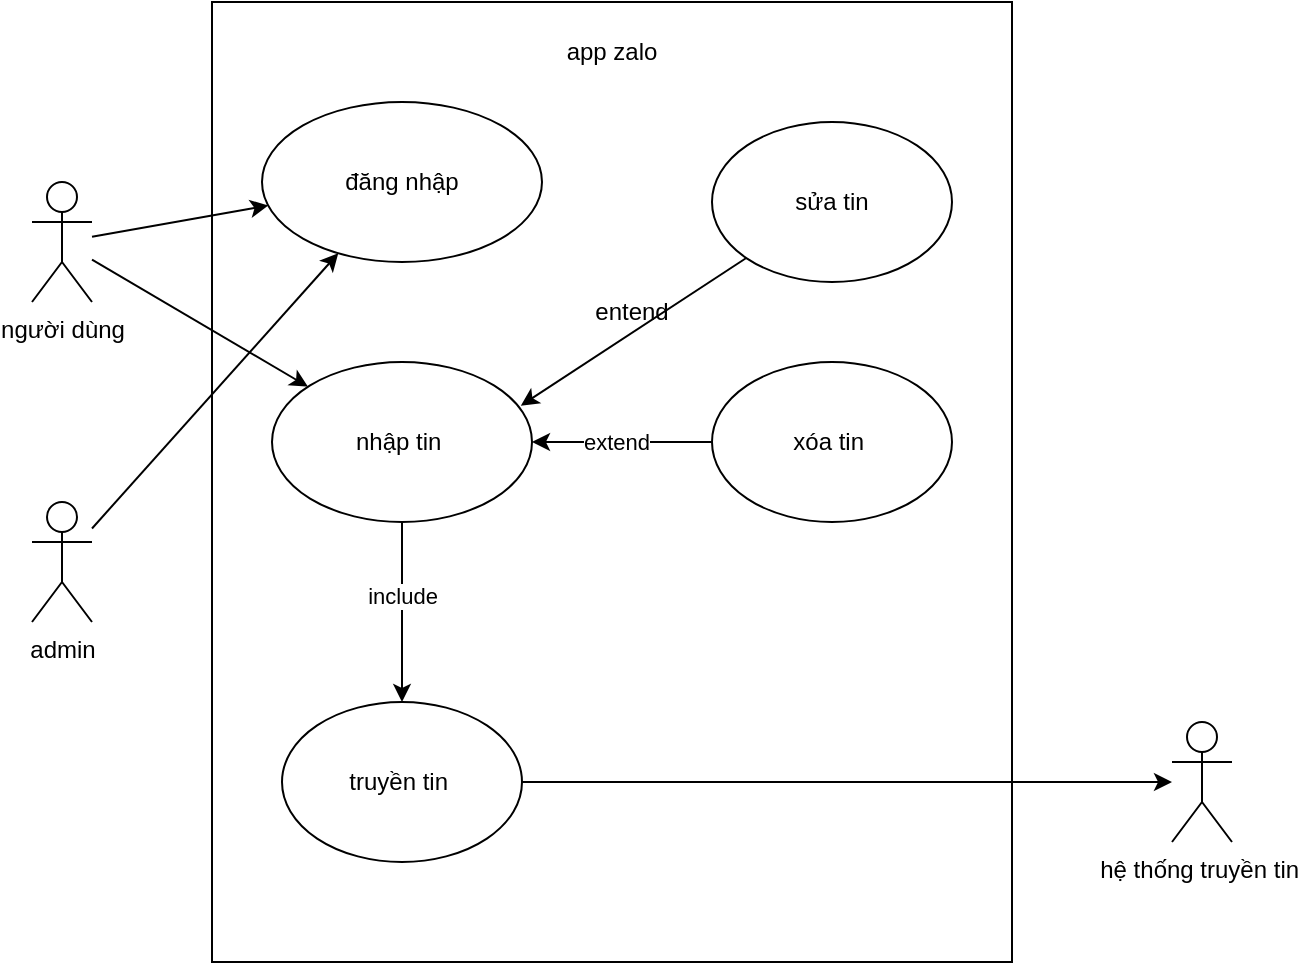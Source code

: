 <mxfile version="28.2.8">
  <diagram name="Trang-1" id="N_7mPoz157JD2_fJLh_e">
    <mxGraphModel dx="1042" dy="596" grid="1" gridSize="10" guides="1" tooltips="1" connect="1" arrows="1" fold="1" page="1" pageScale="1" pageWidth="827" pageHeight="1169" math="0" shadow="0">
      <root>
        <mxCell id="0" />
        <mxCell id="1" parent="0" />
        <mxCell id="Vt8-0gQIVWxEVlpJurFJ-27" value="" style="rounded=0;whiteSpace=wrap;html=1;" vertex="1" parent="1">
          <mxGeometry x="290" y="60" width="400" height="480" as="geometry" />
        </mxCell>
        <mxCell id="Vt8-0gQIVWxEVlpJurFJ-11" style="rounded=0;orthogonalLoop=1;jettySize=auto;html=1;" edge="1" parent="1" source="Vt8-0gQIVWxEVlpJurFJ-1" target="Vt8-0gQIVWxEVlpJurFJ-4">
          <mxGeometry relative="1" as="geometry" />
        </mxCell>
        <mxCell id="Vt8-0gQIVWxEVlpJurFJ-12" style="rounded=0;orthogonalLoop=1;jettySize=auto;html=1;" edge="1" parent="1" source="Vt8-0gQIVWxEVlpJurFJ-1" target="Vt8-0gQIVWxEVlpJurFJ-5">
          <mxGeometry relative="1" as="geometry" />
        </mxCell>
        <mxCell id="Vt8-0gQIVWxEVlpJurFJ-1" value="người dùng" style="shape=umlActor;verticalLabelPosition=bottom;verticalAlign=top;html=1;outlineConnect=0;" vertex="1" parent="1">
          <mxGeometry x="200" y="150" width="30" height="60" as="geometry" />
        </mxCell>
        <mxCell id="Vt8-0gQIVWxEVlpJurFJ-15" style="rounded=0;orthogonalLoop=1;jettySize=auto;html=1;" edge="1" parent="1" source="Vt8-0gQIVWxEVlpJurFJ-2" target="Vt8-0gQIVWxEVlpJurFJ-4">
          <mxGeometry relative="1" as="geometry" />
        </mxCell>
        <mxCell id="Vt8-0gQIVWxEVlpJurFJ-2" value="admin&lt;div&gt;&lt;br&gt;&lt;/div&gt;" style="shape=umlActor;verticalLabelPosition=bottom;verticalAlign=top;html=1;outlineConnect=0;" vertex="1" parent="1">
          <mxGeometry x="200" y="310" width="30" height="60" as="geometry" />
        </mxCell>
        <mxCell id="Vt8-0gQIVWxEVlpJurFJ-4" value="đăng nhập" style="ellipse;whiteSpace=wrap;html=1;" vertex="1" parent="1">
          <mxGeometry x="315" y="110" width="140" height="80" as="geometry" />
        </mxCell>
        <mxCell id="Vt8-0gQIVWxEVlpJurFJ-13" style="rounded=0;orthogonalLoop=1;jettySize=auto;html=1;entryX=0.5;entryY=0;entryDx=0;entryDy=0;" edge="1" parent="1" source="Vt8-0gQIVWxEVlpJurFJ-5" target="Vt8-0gQIVWxEVlpJurFJ-6">
          <mxGeometry relative="1" as="geometry" />
        </mxCell>
        <mxCell id="Vt8-0gQIVWxEVlpJurFJ-14" value="include" style="edgeLabel;html=1;align=center;verticalAlign=middle;resizable=0;points=[];" vertex="1" connectable="0" parent="Vt8-0gQIVWxEVlpJurFJ-13">
          <mxGeometry x="-0.178" relative="1" as="geometry">
            <mxPoint as="offset" />
          </mxGeometry>
        </mxCell>
        <mxCell id="Vt8-0gQIVWxEVlpJurFJ-5" value="nhập tin&amp;nbsp;" style="ellipse;whiteSpace=wrap;html=1;" vertex="1" parent="1">
          <mxGeometry x="320" y="240" width="130" height="80" as="geometry" />
        </mxCell>
        <mxCell id="Vt8-0gQIVWxEVlpJurFJ-25" style="edgeStyle=orthogonalEdgeStyle;rounded=0;orthogonalLoop=1;jettySize=auto;html=1;" edge="1" parent="1" source="Vt8-0gQIVWxEVlpJurFJ-6" target="Vt8-0gQIVWxEVlpJurFJ-21">
          <mxGeometry relative="1" as="geometry" />
        </mxCell>
        <mxCell id="Vt8-0gQIVWxEVlpJurFJ-6" value="truyền tin&amp;nbsp;" style="ellipse;whiteSpace=wrap;html=1;" vertex="1" parent="1">
          <mxGeometry x="325" y="410" width="120" height="80" as="geometry" />
        </mxCell>
        <mxCell id="Vt8-0gQIVWxEVlpJurFJ-8" style="edgeStyle=orthogonalEdgeStyle;rounded=0;orthogonalLoop=1;jettySize=auto;html=1;" edge="1" parent="1" source="Vt8-0gQIVWxEVlpJurFJ-7" target="Vt8-0gQIVWxEVlpJurFJ-5">
          <mxGeometry relative="1" as="geometry" />
        </mxCell>
        <mxCell id="Vt8-0gQIVWxEVlpJurFJ-9" value="extend" style="edgeLabel;html=1;align=center;verticalAlign=middle;resizable=0;points=[];" vertex="1" connectable="0" parent="Vt8-0gQIVWxEVlpJurFJ-8">
          <mxGeometry x="0.064" relative="1" as="geometry">
            <mxPoint as="offset" />
          </mxGeometry>
        </mxCell>
        <mxCell id="Vt8-0gQIVWxEVlpJurFJ-7" value="xóa tin&amp;nbsp;" style="ellipse;whiteSpace=wrap;html=1;" vertex="1" parent="1">
          <mxGeometry x="540" y="240" width="120" height="80" as="geometry" />
        </mxCell>
        <mxCell id="Vt8-0gQIVWxEVlpJurFJ-16" value="sửa tin" style="ellipse;whiteSpace=wrap;html=1;" vertex="1" parent="1">
          <mxGeometry x="540" y="120" width="120" height="80" as="geometry" />
        </mxCell>
        <mxCell id="Vt8-0gQIVWxEVlpJurFJ-17" style="rounded=0;orthogonalLoop=1;jettySize=auto;html=1;entryX=0.957;entryY=0.273;entryDx=0;entryDy=0;entryPerimeter=0;" edge="1" parent="1" source="Vt8-0gQIVWxEVlpJurFJ-16" target="Vt8-0gQIVWxEVlpJurFJ-5">
          <mxGeometry relative="1" as="geometry" />
        </mxCell>
        <mxCell id="Vt8-0gQIVWxEVlpJurFJ-18" value="entend" style="text;html=1;whiteSpace=wrap;strokeColor=none;fillColor=none;align=center;verticalAlign=middle;rounded=0;" vertex="1" parent="1">
          <mxGeometry x="470" y="200" width="60" height="30" as="geometry" />
        </mxCell>
        <mxCell id="Vt8-0gQIVWxEVlpJurFJ-21" value="hệ thống truyền tin&amp;nbsp;" style="shape=umlActor;verticalLabelPosition=bottom;verticalAlign=top;html=1;outlineConnect=0;" vertex="1" parent="1">
          <mxGeometry x="770" y="420" width="30" height="60" as="geometry" />
        </mxCell>
        <mxCell id="Vt8-0gQIVWxEVlpJurFJ-28" value="app zalo" style="text;html=1;whiteSpace=wrap;strokeColor=none;fillColor=none;align=center;verticalAlign=middle;rounded=0;" vertex="1" parent="1">
          <mxGeometry x="460" y="70" width="60" height="30" as="geometry" />
        </mxCell>
      </root>
    </mxGraphModel>
  </diagram>
</mxfile>
